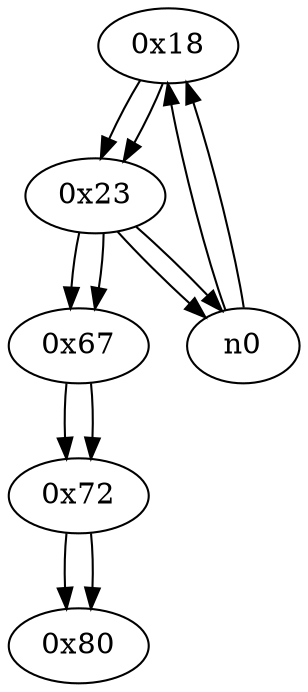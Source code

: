 digraph G{
/* nodes */
  n1 [label="0x18"]
  n2 [label="0x23"]
  n3 [label="0x67"]
  n4 [label="0x72"]
  n5 [label="0x80"]
/* edges */
n1 -> n2;
n0 -> n1;
n0 -> n1;
n2 -> n0;
n2 -> n0;
n2 -> n3;
n1 -> n2;
n3 -> n4;
n2 -> n3;
n4 -> n5;
n3 -> n4;
n4 -> n5;
}
